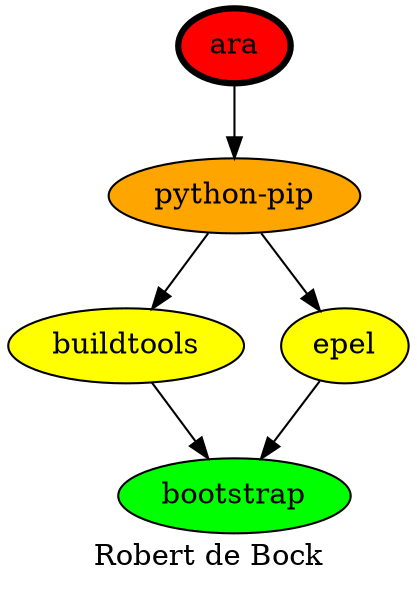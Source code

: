 digraph PhiloDilemma {
  label = "Robert de Bock" ;
  overlap=false
  {
    bootstrap [fillcolor=green style=filled]
    buildtools [fillcolor=yellow style=filled]
    epel [fillcolor=yellow style=filled]
    "python-pip" [fillcolor=orange style=filled]
    ara [fillcolor=red style=filled penwidth=3]
  }
  ara -> "python-pip"
  "python-pip" -> {buildtools epel}
  {buildtools epel} -> bootstrap
}
